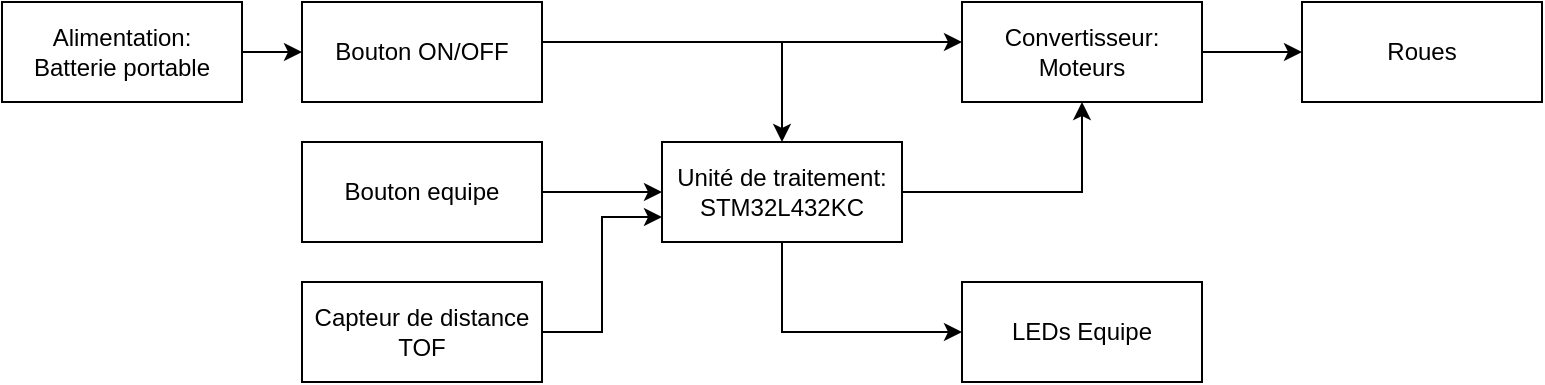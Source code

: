 <mxfile version="24.7.8">
  <diagram name="Page-1" id="Sb7PwAg5q5nFfLubSxCT">
    <mxGraphModel dx="1036" dy="606" grid="1" gridSize="10" guides="1" tooltips="1" connect="1" arrows="1" fold="1" page="0" pageScale="1" pageWidth="827" pageHeight="1169" math="0" shadow="0">
      <root>
        <mxCell id="0" />
        <mxCell id="1" parent="0" />
        <mxCell id="pmAQF5X93hOQwkMNedfC-6" style="edgeStyle=orthogonalEdgeStyle;rounded=0;orthogonalLoop=1;jettySize=auto;html=1;exitX=1;exitY=0.5;exitDx=0;exitDy=0;entryX=0.5;entryY=1;entryDx=0;entryDy=0;" parent="1" source="pmAQF5X93hOQwkMNedfC-2" target="pmAQF5X93hOQwkMNedfC-4" edge="1">
          <mxGeometry relative="1" as="geometry" />
        </mxCell>
        <mxCell id="pmAQF5X93hOQwkMNedfC-10" style="edgeStyle=orthogonalEdgeStyle;rounded=0;orthogonalLoop=1;jettySize=auto;html=1;entryX=0;entryY=0.5;entryDx=0;entryDy=0;" parent="1" source="pmAQF5X93hOQwkMNedfC-2" target="pmAQF5X93hOQwkMNedfC-9" edge="1">
          <mxGeometry relative="1" as="geometry">
            <Array as="points">
              <mxPoint x="400" y="225" />
            </Array>
          </mxGeometry>
        </mxCell>
        <mxCell id="pmAQF5X93hOQwkMNedfC-2" value="&lt;div&gt;Unité de traitement:&lt;/div&gt;STM32L432KC" style="rounded=0;whiteSpace=wrap;html=1;" parent="1" vertex="1">
          <mxGeometry x="340" y="130" width="120" height="50" as="geometry" />
        </mxCell>
        <mxCell id="pmAQF5X93hOQwkMNedfC-14" style="edgeStyle=orthogonalEdgeStyle;rounded=0;orthogonalLoop=1;jettySize=auto;html=1;" parent="1" source="pmAQF5X93hOQwkMNedfC-3" target="pmAQF5X93hOQwkMNedfC-13" edge="1">
          <mxGeometry relative="1" as="geometry" />
        </mxCell>
        <mxCell id="pmAQF5X93hOQwkMNedfC-3" value="&lt;div&gt;Alimentation:&lt;/div&gt;Batterie portable" style="rounded=0;whiteSpace=wrap;html=1;" parent="1" vertex="1">
          <mxGeometry x="10" y="60" width="120" height="50" as="geometry" />
        </mxCell>
        <mxCell id="pmAQF5X93hOQwkMNedfC-19" style="edgeStyle=orthogonalEdgeStyle;rounded=0;orthogonalLoop=1;jettySize=auto;html=1;" parent="1" source="pmAQF5X93hOQwkMNedfC-4" target="pmAQF5X93hOQwkMNedfC-18" edge="1">
          <mxGeometry relative="1" as="geometry" />
        </mxCell>
        <mxCell id="pmAQF5X93hOQwkMNedfC-4" value="Convertisseur:&lt;div&gt;&lt;/div&gt;&lt;div&gt;Moteurs&lt;/div&gt;" style="rounded=0;whiteSpace=wrap;html=1;" parent="1" vertex="1">
          <mxGeometry x="490" y="60" width="120" height="50" as="geometry" />
        </mxCell>
        <mxCell id="pmAQF5X93hOQwkMNedfC-8" value="" style="endArrow=classic;html=1;rounded=0;" parent="1" edge="1">
          <mxGeometry width="50" height="50" relative="1" as="geometry">
            <mxPoint x="400" y="80" as="sourcePoint" />
            <mxPoint x="490" y="80" as="targetPoint" />
            <Array as="points" />
          </mxGeometry>
        </mxCell>
        <mxCell id="pmAQF5X93hOQwkMNedfC-9" value="LEDs Equipe&lt;div&gt;&lt;/div&gt;" style="rounded=0;whiteSpace=wrap;html=1;" parent="1" vertex="1">
          <mxGeometry x="490" y="200" width="120" height="50" as="geometry" />
        </mxCell>
        <mxCell id="pmAQF5X93hOQwkMNedfC-12" style="edgeStyle=orthogonalEdgeStyle;rounded=0;orthogonalLoop=1;jettySize=auto;html=1;entryX=0;entryY=0.5;entryDx=0;entryDy=0;" parent="1" source="pmAQF5X93hOQwkMNedfC-11" target="pmAQF5X93hOQwkMNedfC-2" edge="1">
          <mxGeometry relative="1" as="geometry" />
        </mxCell>
        <mxCell id="pmAQF5X93hOQwkMNedfC-11" value="Bouton equipe&lt;div&gt;&lt;/div&gt;" style="rounded=0;whiteSpace=wrap;html=1;" parent="1" vertex="1">
          <mxGeometry x="160" y="130" width="120" height="50" as="geometry" />
        </mxCell>
        <mxCell id="pmAQF5X93hOQwkMNedfC-15" style="edgeStyle=orthogonalEdgeStyle;rounded=0;orthogonalLoop=1;jettySize=auto;html=1;entryX=0.5;entryY=0;entryDx=0;entryDy=0;" parent="1" source="pmAQF5X93hOQwkMNedfC-13" target="pmAQF5X93hOQwkMNedfC-2" edge="1">
          <mxGeometry relative="1" as="geometry">
            <Array as="points">
              <mxPoint x="400" y="80" />
            </Array>
          </mxGeometry>
        </mxCell>
        <mxCell id="pmAQF5X93hOQwkMNedfC-13" value="Bouton ON/OFF&lt;div&gt;&lt;/div&gt;" style="rounded=0;whiteSpace=wrap;html=1;" parent="1" vertex="1">
          <mxGeometry x="160" y="60" width="120" height="50" as="geometry" />
        </mxCell>
        <mxCell id="pmAQF5X93hOQwkMNedfC-17" style="edgeStyle=orthogonalEdgeStyle;rounded=0;orthogonalLoop=1;jettySize=auto;html=1;entryX=0;entryY=0.75;entryDx=0;entryDy=0;" parent="1" source="pmAQF5X93hOQwkMNedfC-16" target="pmAQF5X93hOQwkMNedfC-2" edge="1">
          <mxGeometry relative="1" as="geometry" />
        </mxCell>
        <mxCell id="pmAQF5X93hOQwkMNedfC-16" value="Capteur de distance TOF&lt;div&gt;&lt;/div&gt;" style="rounded=0;whiteSpace=wrap;html=1;" parent="1" vertex="1">
          <mxGeometry x="160" y="200" width="120" height="50" as="geometry" />
        </mxCell>
        <mxCell id="pmAQF5X93hOQwkMNedfC-18" value="Roues" style="rounded=0;whiteSpace=wrap;html=1;" parent="1" vertex="1">
          <mxGeometry x="660" y="60" width="120" height="50" as="geometry" />
        </mxCell>
      </root>
    </mxGraphModel>
  </diagram>
</mxfile>
